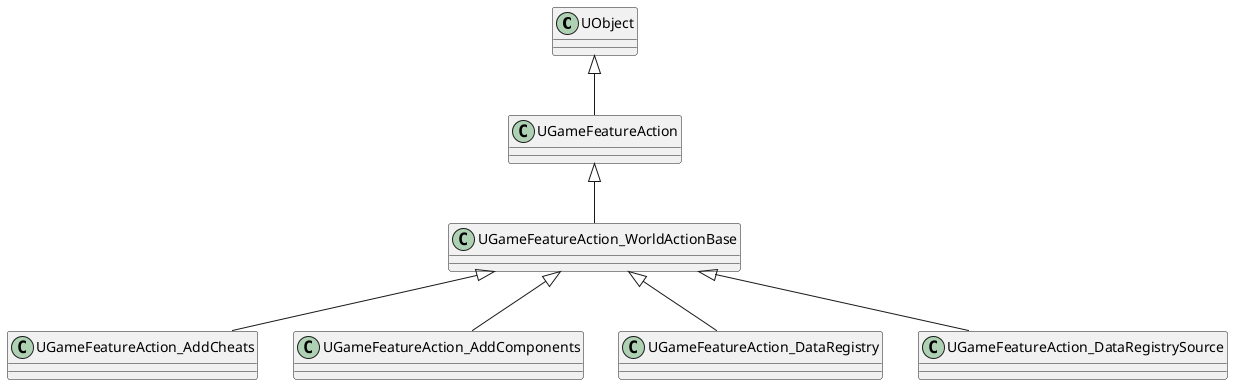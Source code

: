 @startuml
UObject <|-- UGameFeatureAction
UGameFeatureAction <|-- UGameFeatureAction_WorldActionBase
UGameFeatureAction_WorldActionBase <|-- UGameFeatureAction_AddCheats
UGameFeatureAction_WorldActionBase <|-- UGameFeatureAction_AddComponents
UGameFeatureAction_WorldActionBase <|-- UGameFeatureAction_DataRegistry
UGameFeatureAction_WorldActionBase <|-- UGameFeatureAction_DataRegistrySource


@enduml

